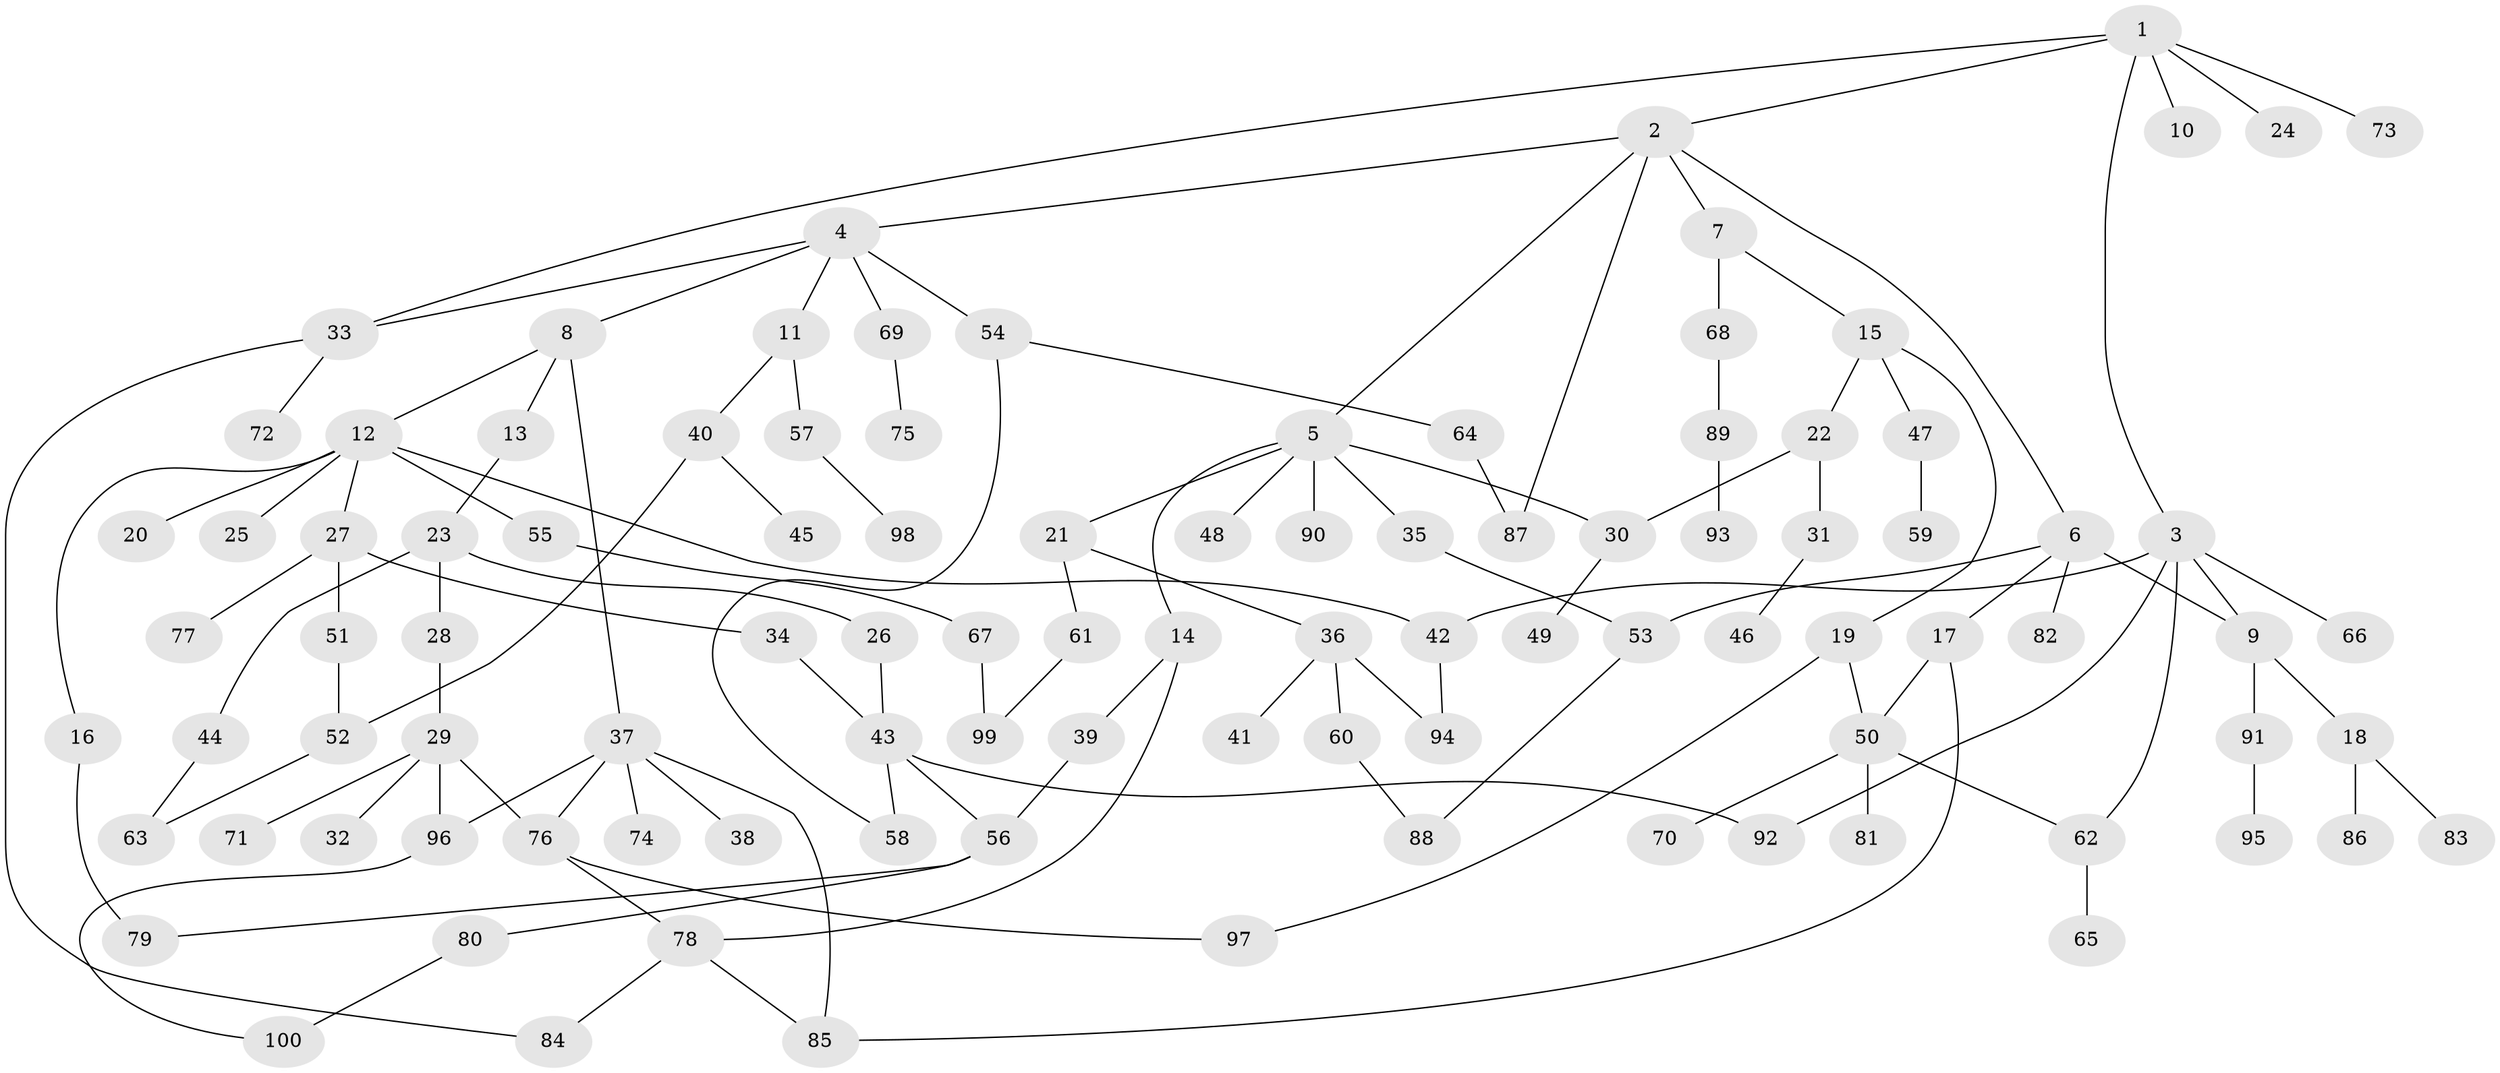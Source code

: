 // Generated by graph-tools (version 1.1) at 2025/11/02/21/25 10:11:06]
// undirected, 100 vertices, 125 edges
graph export_dot {
graph [start="1"]
  node [color=gray90,style=filled];
  1;
  2;
  3;
  4;
  5;
  6;
  7;
  8;
  9;
  10;
  11;
  12;
  13;
  14;
  15;
  16;
  17;
  18;
  19;
  20;
  21;
  22;
  23;
  24;
  25;
  26;
  27;
  28;
  29;
  30;
  31;
  32;
  33;
  34;
  35;
  36;
  37;
  38;
  39;
  40;
  41;
  42;
  43;
  44;
  45;
  46;
  47;
  48;
  49;
  50;
  51;
  52;
  53;
  54;
  55;
  56;
  57;
  58;
  59;
  60;
  61;
  62;
  63;
  64;
  65;
  66;
  67;
  68;
  69;
  70;
  71;
  72;
  73;
  74;
  75;
  76;
  77;
  78;
  79;
  80;
  81;
  82;
  83;
  84;
  85;
  86;
  87;
  88;
  89;
  90;
  91;
  92;
  93;
  94;
  95;
  96;
  97;
  98;
  99;
  100;
  1 -- 2;
  1 -- 3;
  1 -- 10;
  1 -- 24;
  1 -- 73;
  1 -- 33;
  2 -- 4;
  2 -- 5;
  2 -- 6;
  2 -- 7;
  2 -- 87;
  3 -- 9;
  3 -- 62;
  3 -- 66;
  3 -- 92;
  3 -- 42;
  4 -- 8;
  4 -- 11;
  4 -- 33;
  4 -- 54;
  4 -- 69;
  5 -- 14;
  5 -- 21;
  5 -- 35;
  5 -- 48;
  5 -- 90;
  5 -- 30;
  6 -- 17;
  6 -- 53;
  6 -- 82;
  6 -- 9;
  7 -- 15;
  7 -- 68;
  8 -- 12;
  8 -- 13;
  8 -- 37;
  9 -- 18;
  9 -- 91;
  11 -- 40;
  11 -- 57;
  12 -- 16;
  12 -- 20;
  12 -- 25;
  12 -- 27;
  12 -- 42;
  12 -- 55;
  13 -- 23;
  14 -- 39;
  14 -- 78;
  15 -- 19;
  15 -- 22;
  15 -- 47;
  16 -- 79;
  17 -- 85;
  17 -- 50;
  18 -- 83;
  18 -- 86;
  19 -- 50;
  19 -- 97;
  21 -- 36;
  21 -- 61;
  22 -- 30;
  22 -- 31;
  23 -- 26;
  23 -- 28;
  23 -- 44;
  26 -- 43;
  27 -- 34;
  27 -- 51;
  27 -- 77;
  28 -- 29;
  29 -- 32;
  29 -- 71;
  29 -- 76;
  29 -- 96;
  30 -- 49;
  31 -- 46;
  33 -- 72;
  33 -- 84;
  34 -- 43;
  35 -- 53;
  36 -- 41;
  36 -- 60;
  36 -- 94;
  37 -- 38;
  37 -- 74;
  37 -- 76;
  37 -- 96;
  37 -- 85;
  39 -- 56;
  40 -- 45;
  40 -- 52;
  42 -- 94;
  43 -- 58;
  43 -- 92;
  43 -- 56;
  44 -- 63;
  47 -- 59;
  50 -- 70;
  50 -- 81;
  50 -- 62;
  51 -- 52;
  52 -- 63;
  53 -- 88;
  54 -- 64;
  54 -- 58;
  55 -- 67;
  56 -- 80;
  56 -- 79;
  57 -- 98;
  60 -- 88;
  61 -- 99;
  62 -- 65;
  64 -- 87;
  67 -- 99;
  68 -- 89;
  69 -- 75;
  76 -- 97;
  76 -- 78;
  78 -- 84;
  78 -- 85;
  80 -- 100;
  89 -- 93;
  91 -- 95;
  96 -- 100;
}
